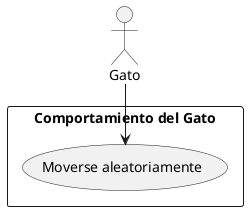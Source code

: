 @startuml
actor Gato

rectangle "Comportamiento del Gato" {
    usecase "Moverse aleatoriamente"
}

Gato --> "Moverse aleatoriamente"
@enduml